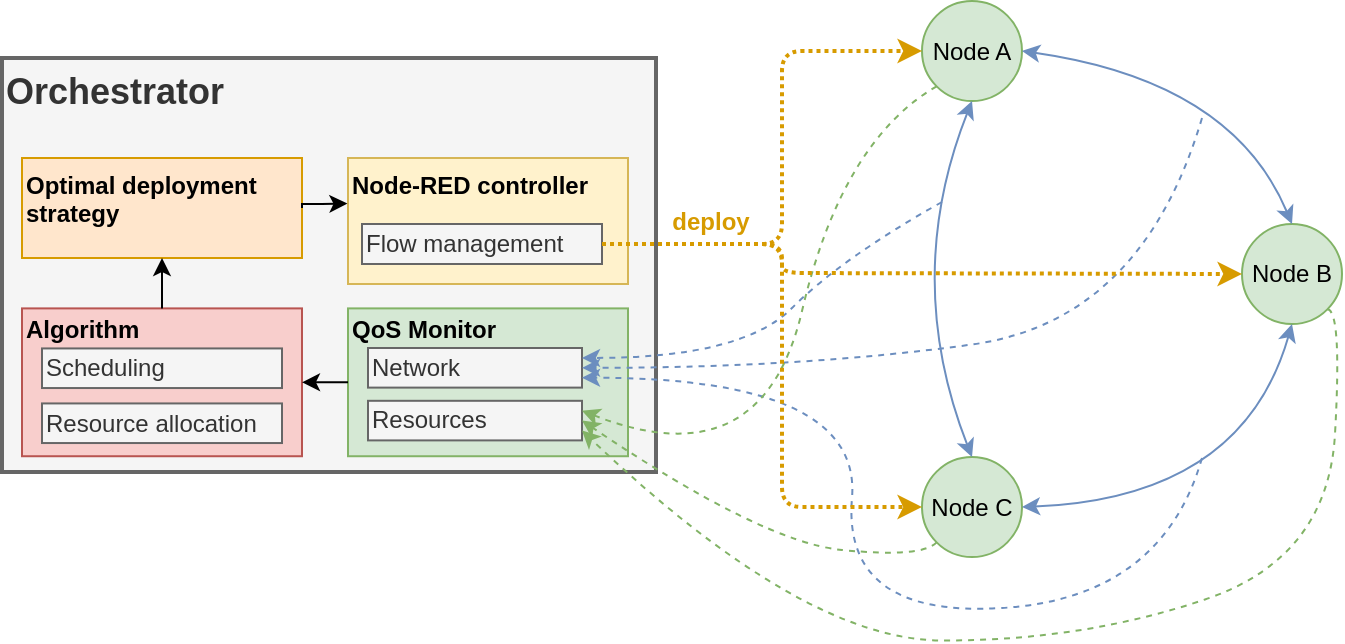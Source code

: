 <mxfile version="11.3.0" type="device" pages="1"><diagram id="6UgImsz74FXzRa06rZt3" name="Fog orchestrator"><mxGraphModel dx="922" dy="836" grid="1" gridSize="10" guides="1" tooltips="1" connect="1" arrows="1" fold="0" page="1" pageScale="1" pageWidth="1169" pageHeight="827" math="0" shadow="0"><root><mxCell id="0"/><mxCell id="1" parent="0"/><mxCell id="VMrcielvxoTU7WFkx7Qv-7" value="Node A" style="ellipse;whiteSpace=wrap;html=1;aspect=fixed;align=center;fillColor=#d5e8d4;strokeColor=#82b366;" parent="1" vertex="1"><mxGeometry x="490" y="81.5" width="50" height="50" as="geometry"/></mxCell><mxCell id="VMrcielvxoTU7WFkx7Qv-8" value="Node B" style="ellipse;whiteSpace=wrap;html=1;aspect=fixed;align=center;fillColor=#d5e8d4;strokeColor=#82b366;" parent="1" vertex="1"><mxGeometry x="650" y="193" width="50" height="50" as="geometry"/></mxCell><mxCell id="VMrcielvxoTU7WFkx7Qv-9" value="Node C" style="ellipse;whiteSpace=wrap;html=1;aspect=fixed;align=center;fillColor=#d5e8d4;strokeColor=#82b366;" parent="1" vertex="1"><mxGeometry x="490" y="309.5" width="50" height="50" as="geometry"/></mxCell><mxCell id="lW8zzkXHXAuDUDG9wMzd-1" value="" style="endArrow=classic;startArrow=classic;html=1;exitX=1;exitY=0.5;exitDx=0;exitDy=0;entryX=0.5;entryY=0;entryDx=0;entryDy=0;curved=1;fillColor=#dae8fc;strokeColor=#6c8ebf;strokeWidth=1;" parent="1" source="VMrcielvxoTU7WFkx7Qv-7" target="VMrcielvxoTU7WFkx7Qv-8" edge="1"><mxGeometry width="50" height="50" relative="1" as="geometry"><mxPoint x="615" y="141.5" as="sourcePoint"/><mxPoint x="665" y="91.5" as="targetPoint"/><Array as="points"><mxPoint x="645" y="121.5"/></Array></mxGeometry></mxCell><mxCell id="lW8zzkXHXAuDUDG9wMzd-3" value="" style="endArrow=classic;startArrow=classic;html=1;exitX=0.5;exitY=1;exitDx=0;exitDy=0;entryX=0.5;entryY=0;entryDx=0;entryDy=0;curved=1;fillColor=#dae8fc;strokeColor=#6c8ebf;strokeWidth=1;" parent="1" source="VMrcielvxoTU7WFkx7Qv-7" target="VMrcielvxoTU7WFkx7Qv-9" edge="1"><mxGeometry width="50" height="50" relative="1" as="geometry"><mxPoint x="585" y="136.5" as="sourcePoint"/><mxPoint x="662" y="194.5" as="targetPoint"/><Array as="points"><mxPoint x="480" y="220"/></Array></mxGeometry></mxCell><mxCell id="lW8zzkXHXAuDUDG9wMzd-4" value="" style="endArrow=classic;startArrow=classic;html=1;exitX=1;exitY=0.5;exitDx=0;exitDy=0;entryX=0.5;entryY=1;entryDx=0;entryDy=0;curved=1;fillColor=#dae8fc;strokeColor=#6c8ebf;strokeWidth=1;" parent="1" source="VMrcielvxoTU7WFkx7Qv-9" target="VMrcielvxoTU7WFkx7Qv-8" edge="1"><mxGeometry width="50" height="50" relative="1" as="geometry"><mxPoint x="589" y="248.5" as="sourcePoint"/><mxPoint x="691" y="293.5" as="targetPoint"/><Array as="points"><mxPoint x="650" y="330"/></Array></mxGeometry></mxCell><mxCell id="lW8zzkXHXAuDUDG9wMzd-38" value="Orchestrator" style="rounded=0;whiteSpace=wrap;html=1;shadow=0;comic=0;fontSize=18;align=left;container=1;fontStyle=1;verticalAlign=top;strokeWidth=2;fillColor=#f5f5f5;strokeColor=#666666;fontColor=#333333;" parent="1" vertex="1"><mxGeometry x="30" y="110" width="327" height="207" as="geometry"><mxRectangle x="20" y="450" width="50" height="40" as="alternateBounds"/></mxGeometry></mxCell><mxCell id="VMrcielvxoTU7WFkx7Qv-2" value="&lt;div style=&quot;text-align: left&quot;&gt;&lt;span&gt;Algorithm&lt;/span&gt;&lt;/div&gt;" style="rounded=0;whiteSpace=wrap;html=1;align=left;labelPosition=center;verticalLabelPosition=middle;verticalAlign=top;horizontal=1;container=1;fontStyle=1;spacingTop=-3;fillColor=#f8cecc;strokeColor=#b85450;" parent="1" vertex="1"><mxGeometry x="40" y="235.2" width="140" height="73.92" as="geometry"><mxRectangle x="10" y="460" width="100" height="20" as="alternateBounds"/></mxGeometry></mxCell><mxCell id="VMrcielvxoTU7WFkx7Qv-4" value="Resource allocation" style="rounded=0;whiteSpace=wrap;html=1;align=left;fillColor=#f5f5f5;strokeColor=#666666;fontColor=#333333;" parent="VMrcielvxoTU7WFkx7Qv-2" vertex="1"><mxGeometry x="10" y="47.52" width="120" height="19.8" as="geometry"/></mxCell><mxCell id="stXs_5Ndq_Ke9X8rCkBz-3" value="Scheduling" style="rounded=0;whiteSpace=wrap;html=1;align=left;fillColor=#f5f5f5;strokeColor=#666666;fontColor=#333333;" parent="VMrcielvxoTU7WFkx7Qv-2" vertex="1"><mxGeometry x="10" y="20.02" width="120" height="19.8" as="geometry"/></mxCell><mxCell id="mely5iO501Z-QMfipat4-8" value="&lt;div style=&quot;text-align: left&quot;&gt;&lt;span&gt;QoS Monitor&lt;/span&gt;&lt;/div&gt;" style="rounded=0;whiteSpace=wrap;html=1;align=left;labelPosition=center;verticalLabelPosition=middle;verticalAlign=top;horizontal=1;container=1;fontStyle=1;spacingTop=-3;fillColor=#d5e8d4;strokeColor=#82b366;" parent="1" vertex="1"><mxGeometry x="203" y="235.2" width="140" height="73.92" as="geometry"><mxRectangle x="193" y="248" width="100" height="20" as="alternateBounds"/></mxGeometry></mxCell><mxCell id="mely5iO501Z-QMfipat4-9" value="Network" style="rounded=0;whiteSpace=wrap;html=1;align=left;fillColor=#f5f5f5;strokeColor=#666666;fontColor=#333333;" parent="mely5iO501Z-QMfipat4-8" vertex="1"><mxGeometry x="10" y="19.8" width="107" height="19.8" as="geometry"/></mxCell><mxCell id="mely5iO501Z-QMfipat4-10" value="Resources" style="rounded=0;whiteSpace=wrap;html=1;align=left;fillColor=#f5f5f5;strokeColor=#666666;fontColor=#333333;" parent="mely5iO501Z-QMfipat4-8" vertex="1"><mxGeometry x="10" y="46.2" width="107" height="19.8" as="geometry"/></mxCell><mxCell id="mely5iO501Z-QMfipat4-11" style="edgeStyle=orthogonalEdgeStyle;rounded=0;orthogonalLoop=1;jettySize=auto;html=1;entryX=1;entryY=0.5;entryDx=0;entryDy=0;strokeWidth=1;" parent="1" source="mely5iO501Z-QMfipat4-8" target="VMrcielvxoTU7WFkx7Qv-2" edge="1"><mxGeometry relative="1" as="geometry"/></mxCell><mxCell id="VMrcielvxoTU7WFkx7Qv-5" value="Optimal deployment strategy" style="rounded=0;whiteSpace=wrap;html=1;align=left;verticalAlign=top;fontStyle=1;fillColor=#ffe6cc;strokeColor=#d79b00;" parent="1" vertex="1"><mxGeometry x="40" y="160" width="140" height="50" as="geometry"/></mxCell><mxCell id="VMrcielvxoTU7WFkx7Qv-14" style="edgeStyle=orthogonalEdgeStyle;rounded=0;orthogonalLoop=1;jettySize=auto;html=1;entryX=0.5;entryY=1;entryDx=0;entryDy=0;strokeWidth=1;" parent="1" source="VMrcielvxoTU7WFkx7Qv-2" target="VMrcielvxoTU7WFkx7Qv-5" edge="1"><mxGeometry relative="1" as="geometry"/></mxCell><mxCell id="VMrcielvxoTU7WFkx7Qv-10" value="Node-RED controller" style="rounded=0;whiteSpace=wrap;html=1;align=left;verticalAlign=top;container=1;fontStyle=1;fillColor=#fff2cc;strokeColor=#d6b656;" parent="1" vertex="1"><mxGeometry x="203" y="160" width="140" height="63" as="geometry"><mxRectangle x="173" y="52" width="150" height="20" as="alternateBounds"/></mxGeometry></mxCell><mxCell id="lW8zzkXHXAuDUDG9wMzd-35" value="Flow management" style="rounded=0;whiteSpace=wrap;html=1;shadow=0;comic=0;fillColor=#f5f5f5;fontSize=12;align=left;strokeColor=#666666;fontColor=#333333;" parent="VMrcielvxoTU7WFkx7Qv-10" vertex="1"><mxGeometry x="7" y="33" width="120" height="20" as="geometry"/></mxCell><mxCell id="stXs_5Ndq_Ke9X8rCkBz-6" style="edgeStyle=orthogonalEdgeStyle;rounded=0;orthogonalLoop=1;jettySize=auto;html=1;entryX=-0.002;entryY=0.361;entryDx=0;entryDy=0;strokeWidth=1;entryPerimeter=0;exitX=1;exitY=0.5;exitDx=0;exitDy=0;" parent="1" source="VMrcielvxoTU7WFkx7Qv-5" target="VMrcielvxoTU7WFkx7Qv-10" edge="1"><mxGeometry relative="1" as="geometry"><mxPoint x="149.81" y="335.2" as="sourcePoint"/><mxPoint x="149.81" y="309.905" as="targetPoint"/><Array as="points"><mxPoint x="180" y="183"/><mxPoint x="190" y="183"/></Array></mxGeometry></mxCell><mxCell id="lW8zzkXHXAuDUDG9wMzd-18" value="" style="endArrow=classic;html=1;dashed=1;entryX=1;entryY=0.25;entryDx=0;entryDy=0;curved=1;fillColor=#dae8fc;strokeColor=#6c8ebf;" parent="1" target="mely5iO501Z-QMfipat4-9" edge="1"><mxGeometry width="50" height="50" relative="1" as="geometry"><mxPoint x="500" y="182" as="sourcePoint"/><mxPoint x="323" y="437.5" as="targetPoint"/><Array as="points"><mxPoint x="450" y="210"/><mxPoint x="400" y="260"/></Array></mxGeometry></mxCell><mxCell id="lW8zzkXHXAuDUDG9wMzd-20" value="" style="endArrow=classic;html=1;dashed=1;entryX=1;entryY=0.5;entryDx=0;entryDy=0;curved=1;fillColor=#dae8fc;strokeColor=#6c8ebf;" parent="1" target="mely5iO501Z-QMfipat4-9" edge="1"><mxGeometry width="50" height="50" relative="1" as="geometry"><mxPoint x="630" y="140" as="sourcePoint"/><mxPoint x="740" y="421.5" as="targetPoint"/><Array as="points"><mxPoint x="600" y="241.5"/><mxPoint x="430" y="265"/></Array></mxGeometry></mxCell><mxCell id="lW8zzkXHXAuDUDG9wMzd-21" value="" style="endArrow=classic;html=1;dashed=1;entryX=1;entryY=0.75;entryDx=0;entryDy=0;curved=1;fillColor=#dae8fc;strokeColor=#6c8ebf;" parent="1" target="mely5iO501Z-QMfipat4-9" edge="1"><mxGeometry width="50" height="50" relative="1" as="geometry"><mxPoint x="630" y="310" as="sourcePoint"/><mxPoint x="545" y="483.5" as="targetPoint"/><Array as="points"><mxPoint x="610" y="380"/><mxPoint x="450" y="390"/><mxPoint x="460" y="270"/></Array></mxGeometry></mxCell><mxCell id="lW8zzkXHXAuDUDG9wMzd-13" value="" style="endArrow=classic;html=1;dashed=1;exitX=0;exitY=1;exitDx=0;exitDy=0;entryX=1;entryY=0.25;entryDx=0;entryDy=0;curved=1;fillColor=#d5e8d4;strokeColor=#82b366;" parent="1" source="VMrcielvxoTU7WFkx7Qv-7" target="mely5iO501Z-QMfipat4-10" edge="1"><mxGeometry width="50" height="50" relative="1" as="geometry"><mxPoint x="400" y="281.5" as="sourcePoint"/><mxPoint x="450" y="231.5" as="targetPoint"/><Array as="points"><mxPoint x="450" y="151.5"/><mxPoint x="410" y="321.5"/></Array></mxGeometry></mxCell><mxCell id="lW8zzkXHXAuDUDG9wMzd-14" value="" style="endArrow=classic;html=1;dashed=1;exitX=0;exitY=1;exitDx=0;exitDy=0;entryX=1;entryY=0.5;entryDx=0;entryDy=0;curved=1;fillColor=#d5e8d4;strokeColor=#82b366;" parent="1" source="VMrcielvxoTU7WFkx7Qv-9" target="mely5iO501Z-QMfipat4-10" edge="1"><mxGeometry width="50" height="50" relative="1" as="geometry"><mxPoint x="537" y="154.5" as="sourcePoint"/><mxPoint x="323" y="444.5" as="targetPoint"/><Array as="points"><mxPoint x="490" y="360"/><mxPoint x="410" y="352"/></Array></mxGeometry></mxCell><mxCell id="lW8zzkXHXAuDUDG9wMzd-15" value="" style="endArrow=classic;html=1;dashed=1;exitX=1;exitY=1;exitDx=0;exitDy=0;entryX=1;entryY=0.75;entryDx=0;entryDy=0;curved=1;fillColor=#d5e8d4;strokeColor=#82b366;" parent="1" source="VMrcielvxoTU7WFkx7Qv-8" target="mely5iO501Z-QMfipat4-10" edge="1"><mxGeometry width="50" height="50" relative="1" as="geometry"><mxPoint x="537" y="285.5" as="sourcePoint"/><mxPoint x="323" y="444.5" as="targetPoint"/><Array as="points"><mxPoint x="700" y="236"/><mxPoint x="693" y="360"/><mxPoint x="570" y="401.5"/><mxPoint x="430" y="401"/></Array></mxGeometry></mxCell><mxCell id="lW8zzkXHXAuDUDG9wMzd-23" value="" style="endArrow=classic;html=1;exitX=1;exitY=0.5;exitDx=0;exitDy=0;entryX=0;entryY=0.5;entryDx=0;entryDy=0;fillColor=#ffe6cc;strokeColor=#d79b00;dashed=1;dashPattern=1 1;strokeWidth=2;" parent="1" source="lW8zzkXHXAuDUDG9wMzd-35" target="VMrcielvxoTU7WFkx7Qv-7" edge="1"><mxGeometry width="50" height="50" relative="1" as="geometry"><mxPoint x="340" y="161.5" as="sourcePoint"/><mxPoint x="390" y="111.5" as="targetPoint"/><Array as="points"><mxPoint x="420" y="203"/><mxPoint x="420" y="106.5"/></Array></mxGeometry></mxCell><mxCell id="lW8zzkXHXAuDUDG9wMzd-26" value="&lt;font color=&quot;#d79b00&quot;&gt;deploy&lt;/font&gt;" style="text;html=1;resizable=0;points=[];align=center;verticalAlign=middle;labelBackgroundColor=#ffffff;fontStyle=1" parent="lW8zzkXHXAuDUDG9wMzd-23" vertex="1" connectable="0"><mxGeometry x="-0.054" y="1" relative="1" as="geometry"><mxPoint x="-35" y="20" as="offset"/></mxGeometry></mxCell><mxCell id="lW8zzkXHXAuDUDG9wMzd-24" value="" style="endArrow=classic;html=1;entryX=0;entryY=0.5;entryDx=0;entryDy=0;fillColor=#ffe6cc;strokeColor=#d79b00;exitX=1;exitY=0.5;exitDx=0;exitDy=0;strokeWidth=2;dashed=1;dashPattern=1 1;" parent="1" source="lW8zzkXHXAuDUDG9wMzd-35" target="VMrcielvxoTU7WFkx7Qv-8" edge="1"><mxGeometry width="50" height="50" relative="1" as="geometry"><mxPoint x="340" y="151.5" as="sourcePoint"/><mxPoint x="495.167" y="116.667" as="targetPoint"/><Array as="points"><mxPoint x="420" y="203"/><mxPoint x="420" y="217.5"/></Array></mxGeometry></mxCell><mxCell id="lW8zzkXHXAuDUDG9wMzd-25" value="" style="endArrow=classic;html=1;entryX=0;entryY=0.5;entryDx=0;entryDy=0;fillColor=#ffe6cc;strokeColor=#d79b00;strokeWidth=2;exitX=1;exitY=0.5;exitDx=0;exitDy=0;dashed=1;dashPattern=1 1;jumpSize=2;" parent="1" source="lW8zzkXHXAuDUDG9wMzd-35" target="VMrcielvxoTU7WFkx7Qv-9" edge="1"><mxGeometry width="50" height="50" relative="1" as="geometry"><mxPoint x="350" y="181.5" as="sourcePoint"/><mxPoint x="715.167" y="227.5" as="targetPoint"/><Array as="points"><mxPoint x="420" y="203"/><mxPoint x="420" y="334.5"/></Array></mxGeometry></mxCell></root></mxGraphModel></diagram></mxfile>